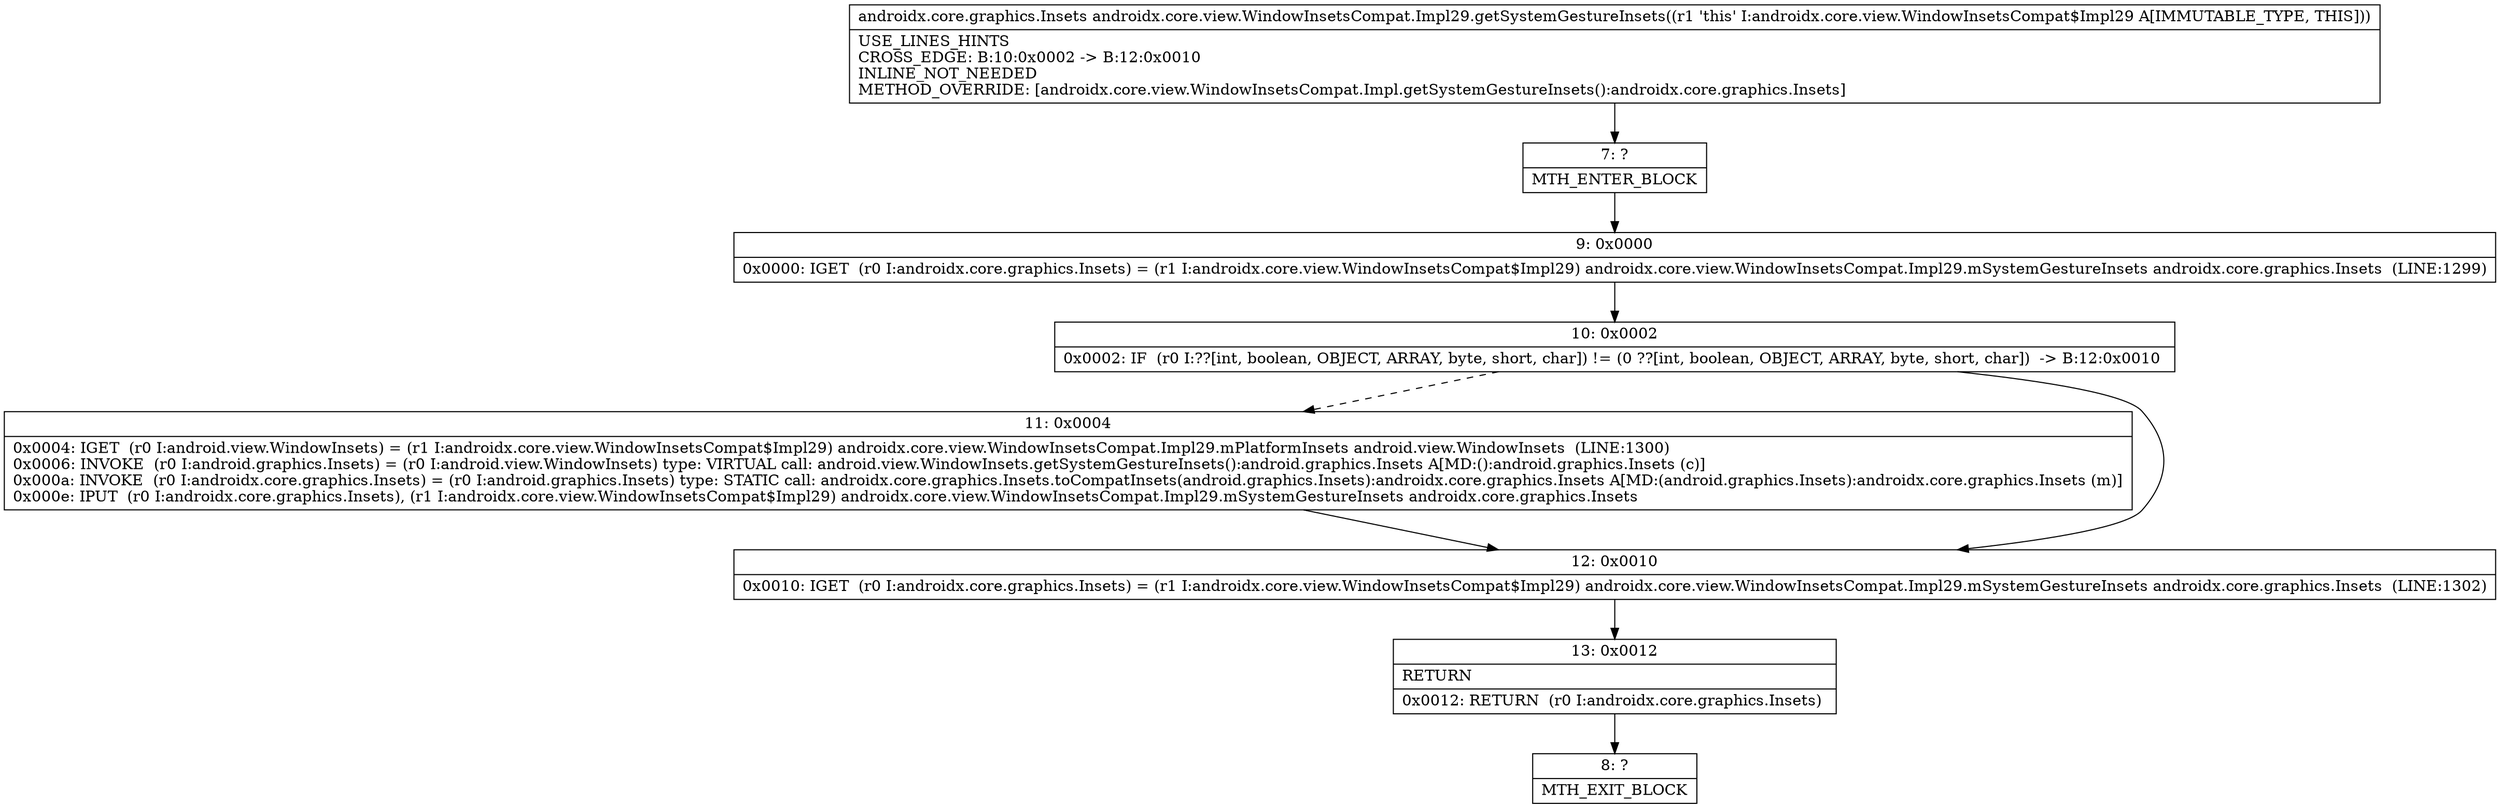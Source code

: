 digraph "CFG forandroidx.core.view.WindowInsetsCompat.Impl29.getSystemGestureInsets()Landroidx\/core\/graphics\/Insets;" {
Node_7 [shape=record,label="{7\:\ ?|MTH_ENTER_BLOCK\l}"];
Node_9 [shape=record,label="{9\:\ 0x0000|0x0000: IGET  (r0 I:androidx.core.graphics.Insets) = (r1 I:androidx.core.view.WindowInsetsCompat$Impl29) androidx.core.view.WindowInsetsCompat.Impl29.mSystemGestureInsets androidx.core.graphics.Insets  (LINE:1299)\l}"];
Node_10 [shape=record,label="{10\:\ 0x0002|0x0002: IF  (r0 I:??[int, boolean, OBJECT, ARRAY, byte, short, char]) != (0 ??[int, boolean, OBJECT, ARRAY, byte, short, char])  \-\> B:12:0x0010 \l}"];
Node_11 [shape=record,label="{11\:\ 0x0004|0x0004: IGET  (r0 I:android.view.WindowInsets) = (r1 I:androidx.core.view.WindowInsetsCompat$Impl29) androidx.core.view.WindowInsetsCompat.Impl29.mPlatformInsets android.view.WindowInsets  (LINE:1300)\l0x0006: INVOKE  (r0 I:android.graphics.Insets) = (r0 I:android.view.WindowInsets) type: VIRTUAL call: android.view.WindowInsets.getSystemGestureInsets():android.graphics.Insets A[MD:():android.graphics.Insets (c)]\l0x000a: INVOKE  (r0 I:androidx.core.graphics.Insets) = (r0 I:android.graphics.Insets) type: STATIC call: androidx.core.graphics.Insets.toCompatInsets(android.graphics.Insets):androidx.core.graphics.Insets A[MD:(android.graphics.Insets):androidx.core.graphics.Insets (m)]\l0x000e: IPUT  (r0 I:androidx.core.graphics.Insets), (r1 I:androidx.core.view.WindowInsetsCompat$Impl29) androidx.core.view.WindowInsetsCompat.Impl29.mSystemGestureInsets androidx.core.graphics.Insets \l}"];
Node_12 [shape=record,label="{12\:\ 0x0010|0x0010: IGET  (r0 I:androidx.core.graphics.Insets) = (r1 I:androidx.core.view.WindowInsetsCompat$Impl29) androidx.core.view.WindowInsetsCompat.Impl29.mSystemGestureInsets androidx.core.graphics.Insets  (LINE:1302)\l}"];
Node_13 [shape=record,label="{13\:\ 0x0012|RETURN\l|0x0012: RETURN  (r0 I:androidx.core.graphics.Insets) \l}"];
Node_8 [shape=record,label="{8\:\ ?|MTH_EXIT_BLOCK\l}"];
MethodNode[shape=record,label="{androidx.core.graphics.Insets androidx.core.view.WindowInsetsCompat.Impl29.getSystemGestureInsets((r1 'this' I:androidx.core.view.WindowInsetsCompat$Impl29 A[IMMUTABLE_TYPE, THIS]))  | USE_LINES_HINTS\lCROSS_EDGE: B:10:0x0002 \-\> B:12:0x0010\lINLINE_NOT_NEEDED\lMETHOD_OVERRIDE: [androidx.core.view.WindowInsetsCompat.Impl.getSystemGestureInsets():androidx.core.graphics.Insets]\l}"];
MethodNode -> Node_7;Node_7 -> Node_9;
Node_9 -> Node_10;
Node_10 -> Node_11[style=dashed];
Node_10 -> Node_12;
Node_11 -> Node_12;
Node_12 -> Node_13;
Node_13 -> Node_8;
}

